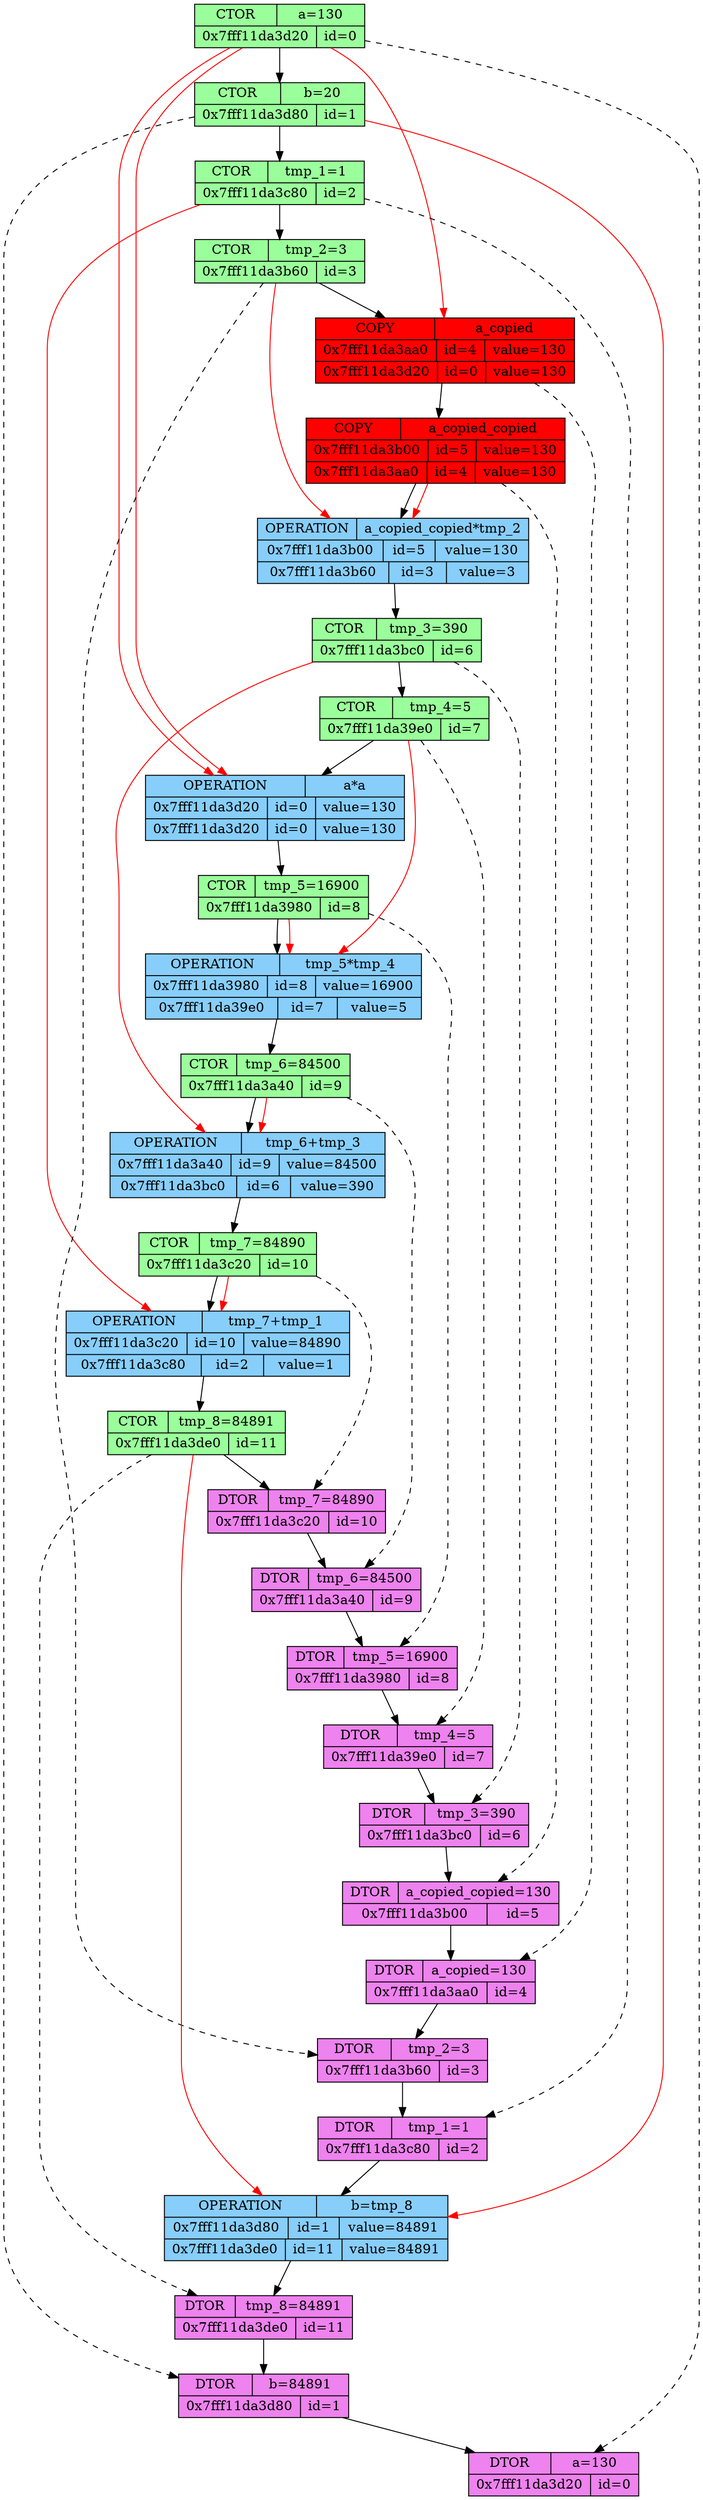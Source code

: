 digraph graphname {
	node0CTOR [shape="record", style="filled", fillcolor="palegreen1", label="{{CTOR | a=130}|{0x7fff11da3d20 | id=0}}"]
	node1CTOR [shape="record", style="filled", fillcolor="palegreen1", label="{{CTOR | b=20}|{0x7fff11da3d80 | id=1}}"]
	node0CTOR -> node1CTOR
	node2CTOR [shape="record", style="filled", fillcolor="palegreen1", label="{{CTOR | tmp_1=1}|{0x7fff11da3c80 | id=2}}"]
	node1CTOR -> node2CTOR
	node3CTOR [shape="record", style="filled", fillcolor="palegreen1", label="{{CTOR | tmp_2=3}|{0x7fff11da3b60 | id=3}}"]
	node2CTOR -> node3CTOR
	node4COPY  [shape="record", style="filled", fillcolor="red" label="{{COPY | a_copied}|{0x7fff11da3aa0 | id=4 | value=130}|{0x7fff11da3d20 | id=0 | value=130}}"]
	node3CTOR -> node4COPY
	node0CTOR -> node4COPY[color="red"]
	node5COPY  [shape="record", style="filled", fillcolor="red" label="{{COPY | a_copied_copied}|{0x7fff11da3b00 | id=5 | value=130}|{0x7fff11da3aa0 | id=4 | value=130}}"]
	node4COPY -> node5COPY
	node5OPERATION3 [shape="record", style="filled", fillcolor="lightskyblue", label="{{OPERATION | a_copied_copied*tmp_2}|{0x7fff11da3b00 | id=5 | value=130}|{0x7fff11da3b60 | id=3 | value=3}}"]
	node5COPY -> node5OPERATION3
	node5COPY -> node5OPERATION3[color="red"]
	node3CTOR -> node5OPERATION3[color="red"]
	node6CTOR [shape="record", style="filled", fillcolor="palegreen1", label="{{CTOR | tmp_3=390}|{0x7fff11da3bc0 | id=6}}"]
	node5OPERATION3 -> node6CTOR
	node7CTOR [shape="record", style="filled", fillcolor="palegreen1", label="{{CTOR | tmp_4=5}|{0x7fff11da39e0 | id=7}}"]
	node6CTOR -> node7CTOR
	node0OPERATION0 [shape="record", style="filled", fillcolor="lightskyblue", label="{{OPERATION | a*a}|{0x7fff11da3d20 | id=0 | value=130}|{0x7fff11da3d20 | id=0 | value=130}}"]
	node7CTOR -> node0OPERATION0
	node0CTOR -> node0OPERATION0[color="red"]
	node0CTOR -> node0OPERATION0[color="red"]
	node8CTOR [shape="record", style="filled", fillcolor="palegreen1", label="{{CTOR | tmp_5=16900}|{0x7fff11da3980 | id=8}}"]
	node0OPERATION0 -> node8CTOR
	node8OPERATION7 [shape="record", style="filled", fillcolor="lightskyblue", label="{{OPERATION | tmp_5*tmp_4}|{0x7fff11da3980 | id=8 | value=16900}|{0x7fff11da39e0 | id=7 | value=5}}"]
	node8CTOR -> node8OPERATION7
	node8CTOR -> node8OPERATION7[color="red"]
	node7CTOR -> node8OPERATION7[color="red"]
	node9CTOR [shape="record", style="filled", fillcolor="palegreen1", label="{{CTOR | tmp_6=84500}|{0x7fff11da3a40 | id=9}}"]
	node8OPERATION7 -> node9CTOR
	node9OPERATION6 [shape="record", style="filled", fillcolor="lightskyblue", label="{{OPERATION | tmp_6+tmp_3}|{0x7fff11da3a40 | id=9 | value=84500}|{0x7fff11da3bc0 | id=6 | value=390}}"]
	node9CTOR -> node9OPERATION6
	node9CTOR -> node9OPERATION6[color="red"]
	node6CTOR -> node9OPERATION6[color="red"]
	node10CTOR [shape="record", style="filled", fillcolor="palegreen1", label="{{CTOR | tmp_7=84890}|{0x7fff11da3c20 | id=10}}"]
	node9OPERATION6 -> node10CTOR
	node10OPERATION2 [shape="record", style="filled", fillcolor="lightskyblue", label="{{OPERATION | tmp_7+tmp_1}|{0x7fff11da3c20 | id=10 | value=84890}|{0x7fff11da3c80 | id=2 | value=1}}"]
	node10CTOR -> node10OPERATION2
	node10CTOR -> node10OPERATION2[color="red"]
	node2CTOR -> node10OPERATION2[color="red"]
	node11CTOR [shape="record", style="filled", fillcolor="palegreen1", label="{{CTOR | tmp_8=84891}|{0x7fff11da3de0 | id=11}}"]
	node10OPERATION2 -> node11CTOR
	node10DTOR [shape="record", style="filled", fillcolor="violet", label="{{DTOR | tmp_7=84890}|{0x7fff11da3c20 | id=10}}"]
	node11CTOR -> node10DTOR
	node10CTOR -> node10DTOR[style="dashed"]
	node9DTOR [shape="record", style="filled", fillcolor="violet", label="{{DTOR | tmp_6=84500}|{0x7fff11da3a40 | id=9}}"]
	node10DTOR -> node9DTOR
	node9CTOR -> node9DTOR[style="dashed"]
	node8DTOR [shape="record", style="filled", fillcolor="violet", label="{{DTOR | tmp_5=16900}|{0x7fff11da3980 | id=8}}"]
	node9DTOR -> node8DTOR
	node8CTOR -> node8DTOR[style="dashed"]
	node7DTOR [shape="record", style="filled", fillcolor="violet", label="{{DTOR | tmp_4=5}|{0x7fff11da39e0 | id=7}}"]
	node8DTOR -> node7DTOR
	node7CTOR -> node7DTOR[style="dashed"]
	node6DTOR [shape="record", style="filled", fillcolor="violet", label="{{DTOR | tmp_3=390}|{0x7fff11da3bc0 | id=6}}"]
	node7DTOR -> node6DTOR
	node6CTOR -> node6DTOR[style="dashed"]
	node5DTOR [shape="record", style="filled", fillcolor="violet", label="{{DTOR | a_copied_copied=130}|{0x7fff11da3b00 | id=5}}"]
	node6DTOR -> node5DTOR
	node5COPY -> node5DTOR[style="dashed"]
	node4DTOR [shape="record", style="filled", fillcolor="violet", label="{{DTOR | a_copied=130}|{0x7fff11da3aa0 | id=4}}"]
	node5DTOR -> node4DTOR
	node4COPY -> node4DTOR[style="dashed"]
	node3DTOR [shape="record", style="filled", fillcolor="violet", label="{{DTOR | tmp_2=3}|{0x7fff11da3b60 | id=3}}"]
	node4DTOR -> node3DTOR
	node3CTOR -> node3DTOR[style="dashed"]
	node2DTOR [shape="record", style="filled", fillcolor="violet", label="{{DTOR | tmp_1=1}|{0x7fff11da3c80 | id=2}}"]
	node3DTOR -> node2DTOR
	node2CTOR -> node2DTOR[style="dashed"]
	node1OPERATION11 [shape="record", style="filled", fillcolor="lightskyblue", label="{{OPERATION | b=tmp_8}|{0x7fff11da3d80 | id=1 | value=84891}|{0x7fff11da3de0 | id=11 | value=84891}}"]
	node2DTOR -> node1OPERATION11
	node1CTOR -> node1OPERATION11[color="red"]
	node11CTOR -> node1OPERATION11[color="red"]
	node11DTOR [shape="record", style="filled", fillcolor="violet", label="{{DTOR | tmp_8=84891}|{0x7fff11da3de0 | id=11}}"]
	node1OPERATION11 -> node11DTOR
	node11CTOR -> node11DTOR[style="dashed"]
	node1DTOR [shape="record", style="filled", fillcolor="violet", label="{{DTOR | b=84891}|{0x7fff11da3d80 | id=1}}"]
	node11DTOR -> node1DTOR
	node1CTOR -> node1DTOR[style="dashed"]
	node0DTOR [shape="record", style="filled", fillcolor="violet", label="{{DTOR | a=130}|{0x7fff11da3d20 | id=0}}"]
	node1DTOR -> node0DTOR
	node0CTOR -> node0DTOR[style="dashed"]
}
